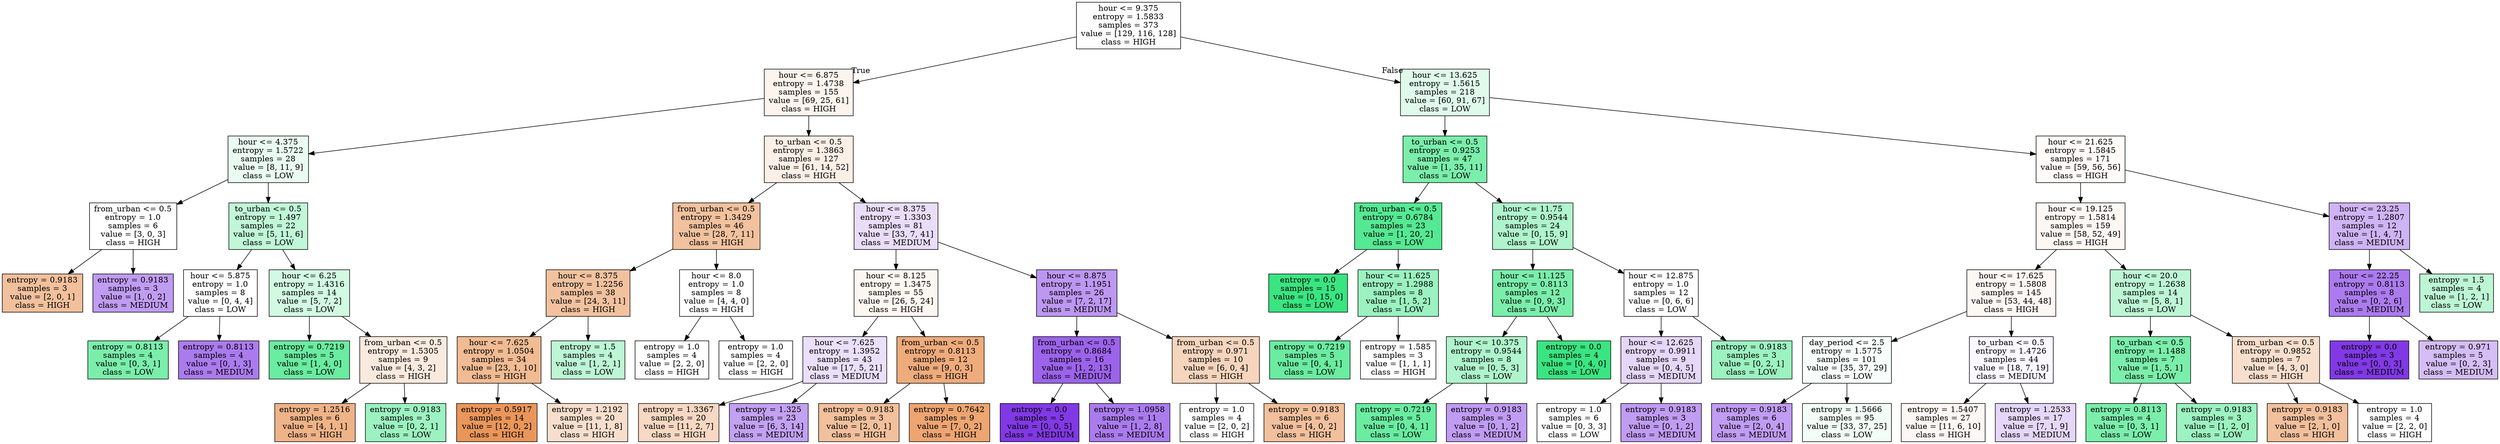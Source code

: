 digraph Tree {
node [shape=box, style="filled", color="black"] ;
0 [label="hour <= 9.375\nentropy = 1.5833\nsamples = 373\nvalue = [129, 116, 128]\nclass = HIGH", fillcolor="#e5813901"] ;
1 [label="hour <= 6.875\nentropy = 1.4738\nsamples = 155\nvalue = [69, 25, 61]\nclass = HIGH", fillcolor="#e5813916"] ;
0 -> 1 [labeldistance=2.5, labelangle=45, headlabel="True"] ;
2 [label="hour <= 4.375\nentropy = 1.5722\nsamples = 28\nvalue = [8, 11, 9]\nclass = LOW", fillcolor="#39e5811b"] ;
1 -> 2 ;
3 [label="from_urban <= 0.5\nentropy = 1.0\nsamples = 6\nvalue = [3, 0, 3]\nclass = HIGH", fillcolor="#e5813900"] ;
2 -> 3 ;
4 [label="entropy = 0.9183\nsamples = 3\nvalue = [2, 0, 1]\nclass = HIGH", fillcolor="#e581397f"] ;
3 -> 4 ;
5 [label="entropy = 0.9183\nsamples = 3\nvalue = [1, 0, 2]\nclass = MEDIUM", fillcolor="#8139e57f"] ;
3 -> 5 ;
6 [label="to_urban <= 0.5\nentropy = 1.497\nsamples = 22\nvalue = [5, 11, 6]\nclass = LOW", fillcolor="#39e58150"] ;
2 -> 6 ;
7 [label="hour <= 5.875\nentropy = 1.0\nsamples = 8\nvalue = [0, 4, 4]\nclass = LOW", fillcolor="#39e58100"] ;
6 -> 7 ;
8 [label="entropy = 0.8113\nsamples = 4\nvalue = [0, 3, 1]\nclass = LOW", fillcolor="#39e581aa"] ;
7 -> 8 ;
9 [label="entropy = 0.8113\nsamples = 4\nvalue = [0, 1, 3]\nclass = MEDIUM", fillcolor="#8139e5aa"] ;
7 -> 9 ;
10 [label="hour <= 6.25\nentropy = 1.4316\nsamples = 14\nvalue = [5, 7, 2]\nclass = LOW", fillcolor="#39e58139"] ;
6 -> 10 ;
11 [label="entropy = 0.7219\nsamples = 5\nvalue = [1, 4, 0]\nclass = LOW", fillcolor="#39e581bf"] ;
10 -> 11 ;
12 [label="from_urban <= 0.5\nentropy = 1.5305\nsamples = 9\nvalue = [4, 3, 2]\nclass = HIGH", fillcolor="#e581392a"] ;
10 -> 12 ;
13 [label="entropy = 1.2516\nsamples = 6\nvalue = [4, 1, 1]\nclass = HIGH", fillcolor="#e5813999"] ;
12 -> 13 ;
14 [label="entropy = 0.9183\nsamples = 3\nvalue = [0, 2, 1]\nclass = LOW", fillcolor="#39e5817f"] ;
12 -> 14 ;
15 [label="to_urban <= 0.5\nentropy = 1.3863\nsamples = 127\nvalue = [61, 14, 52]\nclass = HIGH", fillcolor="#e581391f"] ;
1 -> 15 ;
16 [label="from_urban <= 0.5\nentropy = 1.3429\nsamples = 46\nvalue = [28, 7, 11]\nclass = HIGH", fillcolor="#e581397c"] ;
15 -> 16 ;
17 [label="hour <= 8.375\nentropy = 1.2256\nsamples = 38\nvalue = [24, 3, 11]\nclass = HIGH", fillcolor="#e581397b"] ;
16 -> 17 ;
18 [label="hour <= 7.625\nentropy = 1.0504\nsamples = 34\nvalue = [23, 1, 10]\nclass = HIGH", fillcolor="#e581398a"] ;
17 -> 18 ;
19 [label="entropy = 0.5917\nsamples = 14\nvalue = [12, 0, 2]\nclass = HIGH", fillcolor="#e58139d4"] ;
18 -> 19 ;
20 [label="entropy = 1.2192\nsamples = 20\nvalue = [11, 1, 8]\nclass = HIGH", fillcolor="#e5813940"] ;
18 -> 20 ;
21 [label="entropy = 1.5\nsamples = 4\nvalue = [1, 2, 1]\nclass = LOW", fillcolor="#39e58155"] ;
17 -> 21 ;
22 [label="hour <= 8.0\nentropy = 1.0\nsamples = 8\nvalue = [4, 4, 0]\nclass = HIGH", fillcolor="#e5813900"] ;
16 -> 22 ;
23 [label="entropy = 1.0\nsamples = 4\nvalue = [2, 2, 0]\nclass = HIGH", fillcolor="#e5813900"] ;
22 -> 23 ;
24 [label="entropy = 1.0\nsamples = 4\nvalue = [2, 2, 0]\nclass = HIGH", fillcolor="#e5813900"] ;
22 -> 24 ;
25 [label="hour <= 8.375\nentropy = 1.3303\nsamples = 81\nvalue = [33, 7, 41]\nclass = MEDIUM", fillcolor="#8139e52b"] ;
15 -> 25 ;
26 [label="hour <= 8.125\nentropy = 1.3475\nsamples = 55\nvalue = [26, 5, 24]\nclass = HIGH", fillcolor="#e5813910"] ;
25 -> 26 ;
27 [label="hour <= 7.625\nentropy = 1.3952\nsamples = 43\nvalue = [17, 5, 21]\nclass = MEDIUM", fillcolor="#8139e527"] ;
26 -> 27 ;
28 [label="entropy = 1.3367\nsamples = 20\nvalue = [11, 2, 7]\nclass = HIGH", fillcolor="#e581394e"] ;
27 -> 28 ;
29 [label="entropy = 1.325\nsamples = 23\nvalue = [6, 3, 14]\nclass = MEDIUM", fillcolor="#8139e578"] ;
27 -> 29 ;
30 [label="from_urban <= 0.5\nentropy = 0.8113\nsamples = 12\nvalue = [9, 0, 3]\nclass = HIGH", fillcolor="#e58139aa"] ;
26 -> 30 ;
31 [label="entropy = 0.9183\nsamples = 3\nvalue = [2, 0, 1]\nclass = HIGH", fillcolor="#e581397f"] ;
30 -> 31 ;
32 [label="entropy = 0.7642\nsamples = 9\nvalue = [7, 0, 2]\nclass = HIGH", fillcolor="#e58139b6"] ;
30 -> 32 ;
33 [label="hour <= 8.875\nentropy = 1.1951\nsamples = 26\nvalue = [7, 2, 17]\nclass = MEDIUM", fillcolor="#8139e586"] ;
25 -> 33 ;
34 [label="from_urban <= 0.5\nentropy = 0.8684\nsamples = 16\nvalue = [1, 2, 13]\nclass = MEDIUM", fillcolor="#8139e5c8"] ;
33 -> 34 ;
35 [label="entropy = 0.0\nsamples = 5\nvalue = [0, 0, 5]\nclass = MEDIUM", fillcolor="#8139e5ff"] ;
34 -> 35 ;
36 [label="entropy = 1.0958\nsamples = 11\nvalue = [1, 2, 8]\nclass = MEDIUM", fillcolor="#8139e5aa"] ;
34 -> 36 ;
37 [label="from_urban <= 0.5\nentropy = 0.971\nsamples = 10\nvalue = [6, 0, 4]\nclass = HIGH", fillcolor="#e5813955"] ;
33 -> 37 ;
38 [label="entropy = 1.0\nsamples = 4\nvalue = [2, 0, 2]\nclass = HIGH", fillcolor="#e5813900"] ;
37 -> 38 ;
39 [label="entropy = 0.9183\nsamples = 6\nvalue = [4, 0, 2]\nclass = HIGH", fillcolor="#e581397f"] ;
37 -> 39 ;
40 [label="hour <= 13.625\nentropy = 1.5615\nsamples = 218\nvalue = [60, 91, 67]\nclass = LOW", fillcolor="#39e58129"] ;
0 -> 40 [labeldistance=2.5, labelangle=-45, headlabel="False"] ;
41 [label="to_urban <= 0.5\nentropy = 0.9253\nsamples = 47\nvalue = [1, 35, 11]\nclass = LOW", fillcolor="#39e581aa"] ;
40 -> 41 ;
42 [label="from_urban <= 0.5\nentropy = 0.6784\nsamples = 23\nvalue = [1, 20, 2]\nclass = LOW", fillcolor="#39e581db"] ;
41 -> 42 ;
43 [label="entropy = 0.0\nsamples = 15\nvalue = [0, 15, 0]\nclass = LOW", fillcolor="#39e581ff"] ;
42 -> 43 ;
44 [label="hour <= 11.625\nentropy = 1.2988\nsamples = 8\nvalue = [1, 5, 2]\nclass = LOW", fillcolor="#39e58180"] ;
42 -> 44 ;
45 [label="entropy = 0.7219\nsamples = 5\nvalue = [0, 4, 1]\nclass = LOW", fillcolor="#39e581bf"] ;
44 -> 45 ;
46 [label="entropy = 1.585\nsamples = 3\nvalue = [1, 1, 1]\nclass = HIGH", fillcolor="#e5813900"] ;
44 -> 46 ;
47 [label="hour <= 11.75\nentropy = 0.9544\nsamples = 24\nvalue = [0, 15, 9]\nclass = LOW", fillcolor="#39e58166"] ;
41 -> 47 ;
48 [label="hour <= 11.125\nentropy = 0.8113\nsamples = 12\nvalue = [0, 9, 3]\nclass = LOW", fillcolor="#39e581aa"] ;
47 -> 48 ;
49 [label="hour <= 10.375\nentropy = 0.9544\nsamples = 8\nvalue = [0, 5, 3]\nclass = LOW", fillcolor="#39e58166"] ;
48 -> 49 ;
50 [label="entropy = 0.7219\nsamples = 5\nvalue = [0, 4, 1]\nclass = LOW", fillcolor="#39e581bf"] ;
49 -> 50 ;
51 [label="entropy = 0.9183\nsamples = 3\nvalue = [0, 1, 2]\nclass = MEDIUM", fillcolor="#8139e57f"] ;
49 -> 51 ;
52 [label="entropy = 0.0\nsamples = 4\nvalue = [0, 4, 0]\nclass = LOW", fillcolor="#39e581ff"] ;
48 -> 52 ;
53 [label="hour <= 12.875\nentropy = 1.0\nsamples = 12\nvalue = [0, 6, 6]\nclass = LOW", fillcolor="#39e58100"] ;
47 -> 53 ;
54 [label="hour <= 12.625\nentropy = 0.9911\nsamples = 9\nvalue = [0, 4, 5]\nclass = MEDIUM", fillcolor="#8139e533"] ;
53 -> 54 ;
55 [label="entropy = 1.0\nsamples = 6\nvalue = [0, 3, 3]\nclass = LOW", fillcolor="#39e58100"] ;
54 -> 55 ;
56 [label="entropy = 0.9183\nsamples = 3\nvalue = [0, 1, 2]\nclass = MEDIUM", fillcolor="#8139e57f"] ;
54 -> 56 ;
57 [label="entropy = 0.9183\nsamples = 3\nvalue = [0, 2, 1]\nclass = LOW", fillcolor="#39e5817f"] ;
53 -> 57 ;
58 [label="hour <= 21.625\nentropy = 1.5845\nsamples = 171\nvalue = [59, 56, 56]\nclass = HIGH", fillcolor="#e5813907"] ;
40 -> 58 ;
59 [label="hour <= 19.125\nentropy = 1.5814\nsamples = 159\nvalue = [58, 52, 49]\nclass = HIGH", fillcolor="#e581390e"] ;
58 -> 59 ;
60 [label="hour <= 17.625\nentropy = 1.5808\nsamples = 145\nvalue = [53, 44, 48]\nclass = HIGH", fillcolor="#e581390d"] ;
59 -> 60 ;
61 [label="day_period <= 2.5\nentropy = 1.5775\nsamples = 101\nvalue = [35, 37, 29]\nclass = LOW", fillcolor="#39e58108"] ;
60 -> 61 ;
62 [label="entropy = 0.9183\nsamples = 6\nvalue = [2, 0, 4]\nclass = MEDIUM", fillcolor="#8139e57f"] ;
61 -> 62 ;
63 [label="entropy = 1.5666\nsamples = 95\nvalue = [33, 37, 25]\nclass = LOW", fillcolor="#39e58110"] ;
61 -> 63 ;
64 [label="to_urban <= 0.5\nentropy = 1.4726\nsamples = 44\nvalue = [18, 7, 19]\nclass = MEDIUM", fillcolor="#8139e50a"] ;
60 -> 64 ;
65 [label="entropy = 1.5407\nsamples = 27\nvalue = [11, 6, 10]\nclass = HIGH", fillcolor="#e581390f"] ;
64 -> 65 ;
66 [label="entropy = 1.2533\nsamples = 17\nvalue = [7, 1, 9]\nclass = MEDIUM", fillcolor="#8139e533"] ;
64 -> 66 ;
67 [label="hour <= 20.0\nentropy = 1.2638\nsamples = 14\nvalue = [5, 8, 1]\nclass = LOW", fillcolor="#39e58155"] ;
59 -> 67 ;
68 [label="to_urban <= 0.5\nentropy = 1.1488\nsamples = 7\nvalue = [1, 5, 1]\nclass = LOW", fillcolor="#39e581aa"] ;
67 -> 68 ;
69 [label="entropy = 0.8113\nsamples = 4\nvalue = [0, 3, 1]\nclass = LOW", fillcolor="#39e581aa"] ;
68 -> 69 ;
70 [label="entropy = 0.9183\nsamples = 3\nvalue = [1, 2, 0]\nclass = LOW", fillcolor="#39e5817f"] ;
68 -> 70 ;
71 [label="from_urban <= 0.5\nentropy = 0.9852\nsamples = 7\nvalue = [4, 3, 0]\nclass = HIGH", fillcolor="#e5813940"] ;
67 -> 71 ;
72 [label="entropy = 0.9183\nsamples = 3\nvalue = [2, 1, 0]\nclass = HIGH", fillcolor="#e581397f"] ;
71 -> 72 ;
73 [label="entropy = 1.0\nsamples = 4\nvalue = [2, 2, 0]\nclass = HIGH", fillcolor="#e5813900"] ;
71 -> 73 ;
74 [label="hour <= 23.25\nentropy = 1.2807\nsamples = 12\nvalue = [1, 4, 7]\nclass = MEDIUM", fillcolor="#8139e560"] ;
58 -> 74 ;
75 [label="hour <= 22.25\nentropy = 0.8113\nsamples = 8\nvalue = [0, 2, 6]\nclass = MEDIUM", fillcolor="#8139e5aa"] ;
74 -> 75 ;
76 [label="entropy = 0.0\nsamples = 3\nvalue = [0, 0, 3]\nclass = MEDIUM", fillcolor="#8139e5ff"] ;
75 -> 76 ;
77 [label="entropy = 0.971\nsamples = 5\nvalue = [0, 2, 3]\nclass = MEDIUM", fillcolor="#8139e555"] ;
75 -> 77 ;
78 [label="entropy = 1.5\nsamples = 4\nvalue = [1, 2, 1]\nclass = LOW", fillcolor="#39e58155"] ;
74 -> 78 ;
}